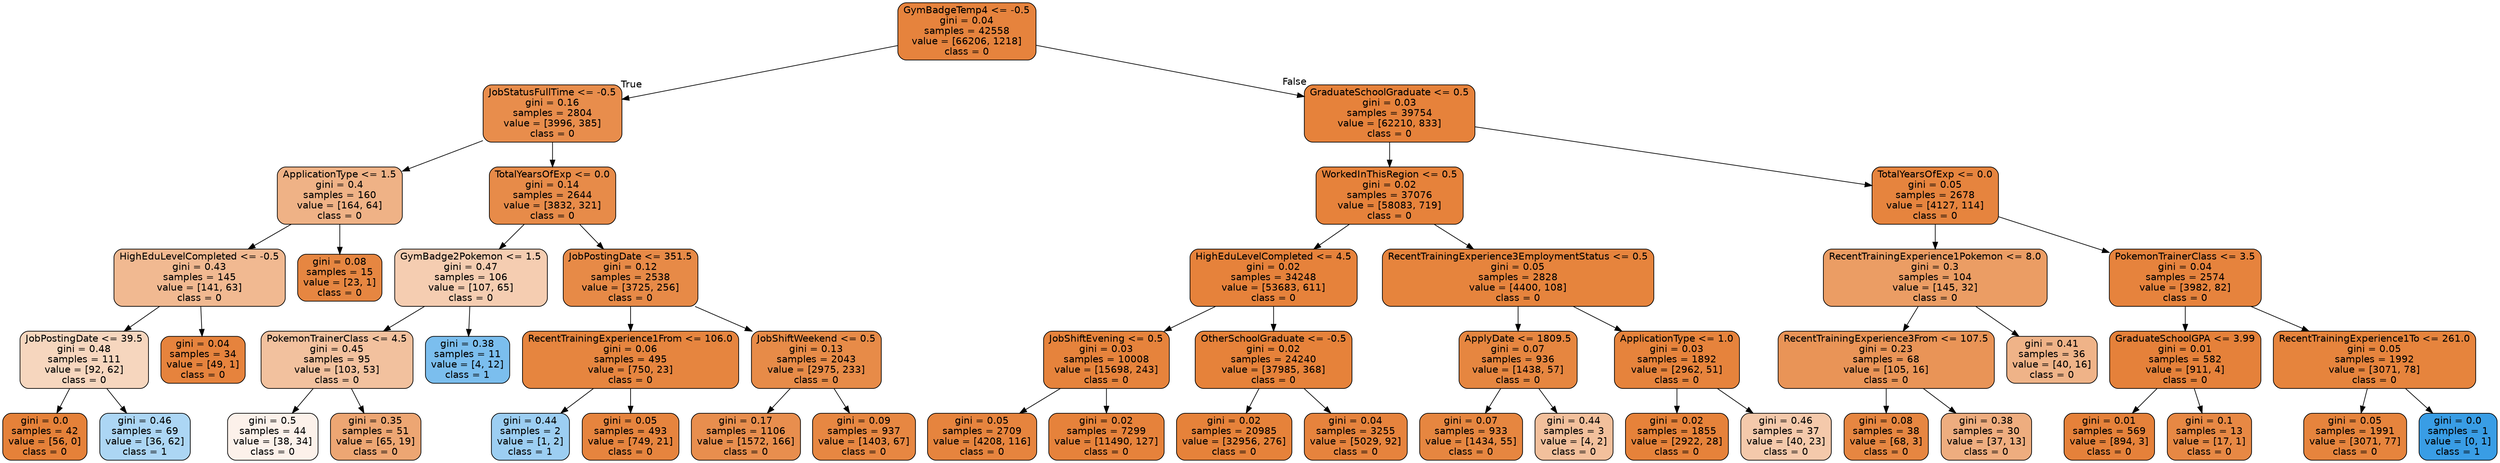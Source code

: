 digraph Tree {
node [shape=box, style="filled, rounded", color="black", fontname=helvetica] ;
edge [fontname=helvetica] ;
0 [label="GymBadgeTemp4 <= -0.5\ngini = 0.04\nsamples = 42558\nvalue = [66206, 1218]\nclass = 0", fillcolor="#e58139fa"] ;
1 [label="JobStatusFullTime <= -0.5\ngini = 0.16\nsamples = 2804\nvalue = [3996, 385]\nclass = 0", fillcolor="#e58139e6"] ;
0 -> 1 [labeldistance=2.5, labelangle=45, headlabel="True"] ;
2 [label="ApplicationType <= 1.5\ngini = 0.4\nsamples = 160\nvalue = [164, 64]\nclass = 0", fillcolor="#e581399b"] ;
1 -> 2 ;
3 [label="HighEduLevelCompleted <= -0.5\ngini = 0.43\nsamples = 145\nvalue = [141, 63]\nclass = 0", fillcolor="#e581398d"] ;
2 -> 3 ;
4 [label="JobPostingDate <= 39.5\ngini = 0.48\nsamples = 111\nvalue = [92, 62]\nclass = 0", fillcolor="#e5813953"] ;
3 -> 4 ;
5 [label="gini = 0.0\nsamples = 42\nvalue = [56, 0]\nclass = 0", fillcolor="#e58139ff"] ;
4 -> 5 ;
6 [label="gini = 0.46\nsamples = 69\nvalue = [36, 62]\nclass = 1", fillcolor="#399de56b"] ;
4 -> 6 ;
7 [label="gini = 0.04\nsamples = 34\nvalue = [49, 1]\nclass = 0", fillcolor="#e58139fa"] ;
3 -> 7 ;
8 [label="gini = 0.08\nsamples = 15\nvalue = [23, 1]\nclass = 0", fillcolor="#e58139f4"] ;
2 -> 8 ;
9 [label="TotalYearsOfExp <= 0.0\ngini = 0.14\nsamples = 2644\nvalue = [3832, 321]\nclass = 0", fillcolor="#e58139ea"] ;
1 -> 9 ;
10 [label="GymBadge2Pokemon <= 1.5\ngini = 0.47\nsamples = 106\nvalue = [107, 65]\nclass = 0", fillcolor="#e5813964"] ;
9 -> 10 ;
11 [label="PokemonTrainerClass <= 4.5\ngini = 0.45\nsamples = 95\nvalue = [103, 53]\nclass = 0", fillcolor="#e581397c"] ;
10 -> 11 ;
12 [label="gini = 0.5\nsamples = 44\nvalue = [38, 34]\nclass = 0", fillcolor="#e581391b"] ;
11 -> 12 ;
13 [label="gini = 0.35\nsamples = 51\nvalue = [65, 19]\nclass = 0", fillcolor="#e58139b4"] ;
11 -> 13 ;
14 [label="gini = 0.38\nsamples = 11\nvalue = [4, 12]\nclass = 1", fillcolor="#399de5aa"] ;
10 -> 14 ;
15 [label="JobPostingDate <= 351.5\ngini = 0.12\nsamples = 2538\nvalue = [3725, 256]\nclass = 0", fillcolor="#e58139ed"] ;
9 -> 15 ;
16 [label="RecentTrainingExperience1From <= 106.0\ngini = 0.06\nsamples = 495\nvalue = [750, 23]\nclass = 0", fillcolor="#e58139f7"] ;
15 -> 16 ;
17 [label="gini = 0.44\nsamples = 2\nvalue = [1, 2]\nclass = 1", fillcolor="#399de57f"] ;
16 -> 17 ;
18 [label="gini = 0.05\nsamples = 493\nvalue = [749, 21]\nclass = 0", fillcolor="#e58139f8"] ;
16 -> 18 ;
19 [label="JobShiftWeekend <= 0.5\ngini = 0.13\nsamples = 2043\nvalue = [2975, 233]\nclass = 0", fillcolor="#e58139eb"] ;
15 -> 19 ;
20 [label="gini = 0.17\nsamples = 1106\nvalue = [1572, 166]\nclass = 0", fillcolor="#e58139e4"] ;
19 -> 20 ;
21 [label="gini = 0.09\nsamples = 937\nvalue = [1403, 67]\nclass = 0", fillcolor="#e58139f3"] ;
19 -> 21 ;
22 [label="GraduateSchoolGraduate <= 0.5\ngini = 0.03\nsamples = 39754\nvalue = [62210, 833]\nclass = 0", fillcolor="#e58139fc"] ;
0 -> 22 [labeldistance=2.5, labelangle=-45, headlabel="False"] ;
23 [label="WorkedInThisRegion <= 0.5\ngini = 0.02\nsamples = 37076\nvalue = [58083, 719]\nclass = 0", fillcolor="#e58139fc"] ;
22 -> 23 ;
24 [label="HighEduLevelCompleted <= 4.5\ngini = 0.02\nsamples = 34248\nvalue = [53683, 611]\nclass = 0", fillcolor="#e58139fc"] ;
23 -> 24 ;
25 [label="JobShiftEvening <= 0.5\ngini = 0.03\nsamples = 10008\nvalue = [15698, 243]\nclass = 0", fillcolor="#e58139fb"] ;
24 -> 25 ;
26 [label="gini = 0.05\nsamples = 2709\nvalue = [4208, 116]\nclass = 0", fillcolor="#e58139f8"] ;
25 -> 26 ;
27 [label="gini = 0.02\nsamples = 7299\nvalue = [11490, 127]\nclass = 0", fillcolor="#e58139fc"] ;
25 -> 27 ;
28 [label="OtherSchoolGraduate <= -0.5\ngini = 0.02\nsamples = 24240\nvalue = [37985, 368]\nclass = 0", fillcolor="#e58139fd"] ;
24 -> 28 ;
29 [label="gini = 0.02\nsamples = 20985\nvalue = [32956, 276]\nclass = 0", fillcolor="#e58139fd"] ;
28 -> 29 ;
30 [label="gini = 0.04\nsamples = 3255\nvalue = [5029, 92]\nclass = 0", fillcolor="#e58139fa"] ;
28 -> 30 ;
31 [label="RecentTrainingExperience3EmploymentStatus <= 0.5\ngini = 0.05\nsamples = 2828\nvalue = [4400, 108]\nclass = 0", fillcolor="#e58139f9"] ;
23 -> 31 ;
32 [label="ApplyDate <= 1809.5\ngini = 0.07\nsamples = 936\nvalue = [1438, 57]\nclass = 0", fillcolor="#e58139f5"] ;
31 -> 32 ;
33 [label="gini = 0.07\nsamples = 933\nvalue = [1434, 55]\nclass = 0", fillcolor="#e58139f5"] ;
32 -> 33 ;
34 [label="gini = 0.44\nsamples = 3\nvalue = [4, 2]\nclass = 0", fillcolor="#e581397f"] ;
32 -> 34 ;
35 [label="ApplicationType <= 1.0\ngini = 0.03\nsamples = 1892\nvalue = [2962, 51]\nclass = 0", fillcolor="#e58139fb"] ;
31 -> 35 ;
36 [label="gini = 0.02\nsamples = 1855\nvalue = [2922, 28]\nclass = 0", fillcolor="#e58139fd"] ;
35 -> 36 ;
37 [label="gini = 0.46\nsamples = 37\nvalue = [40, 23]\nclass = 0", fillcolor="#e581396c"] ;
35 -> 37 ;
38 [label="TotalYearsOfExp <= 0.0\ngini = 0.05\nsamples = 2678\nvalue = [4127, 114]\nclass = 0", fillcolor="#e58139f8"] ;
22 -> 38 ;
39 [label="RecentTrainingExperience1Pokemon <= 8.0\ngini = 0.3\nsamples = 104\nvalue = [145, 32]\nclass = 0", fillcolor="#e58139c7"] ;
38 -> 39 ;
40 [label="RecentTrainingExperience3From <= 107.5\ngini = 0.23\nsamples = 68\nvalue = [105, 16]\nclass = 0", fillcolor="#e58139d8"] ;
39 -> 40 ;
41 [label="gini = 0.08\nsamples = 38\nvalue = [68, 3]\nclass = 0", fillcolor="#e58139f4"] ;
40 -> 41 ;
42 [label="gini = 0.38\nsamples = 30\nvalue = [37, 13]\nclass = 0", fillcolor="#e58139a5"] ;
40 -> 42 ;
43 [label="gini = 0.41\nsamples = 36\nvalue = [40, 16]\nclass = 0", fillcolor="#e5813999"] ;
39 -> 43 ;
44 [label="PokemonTrainerClass <= 3.5\ngini = 0.04\nsamples = 2574\nvalue = [3982, 82]\nclass = 0", fillcolor="#e58139fa"] ;
38 -> 44 ;
45 [label="GraduateSchoolGPA <= 3.99\ngini = 0.01\nsamples = 582\nvalue = [911, 4]\nclass = 0", fillcolor="#e58139fe"] ;
44 -> 45 ;
46 [label="gini = 0.01\nsamples = 569\nvalue = [894, 3]\nclass = 0", fillcolor="#e58139fe"] ;
45 -> 46 ;
47 [label="gini = 0.1\nsamples = 13\nvalue = [17, 1]\nclass = 0", fillcolor="#e58139f0"] ;
45 -> 47 ;
48 [label="RecentTrainingExperience1To <= 261.0\ngini = 0.05\nsamples = 1992\nvalue = [3071, 78]\nclass = 0", fillcolor="#e58139f9"] ;
44 -> 48 ;
49 [label="gini = 0.05\nsamples = 1991\nvalue = [3071, 77]\nclass = 0", fillcolor="#e58139f9"] ;
48 -> 49 ;
50 [label="gini = 0.0\nsamples = 1\nvalue = [0, 1]\nclass = 1", fillcolor="#399de5ff"] ;
48 -> 50 ;
}